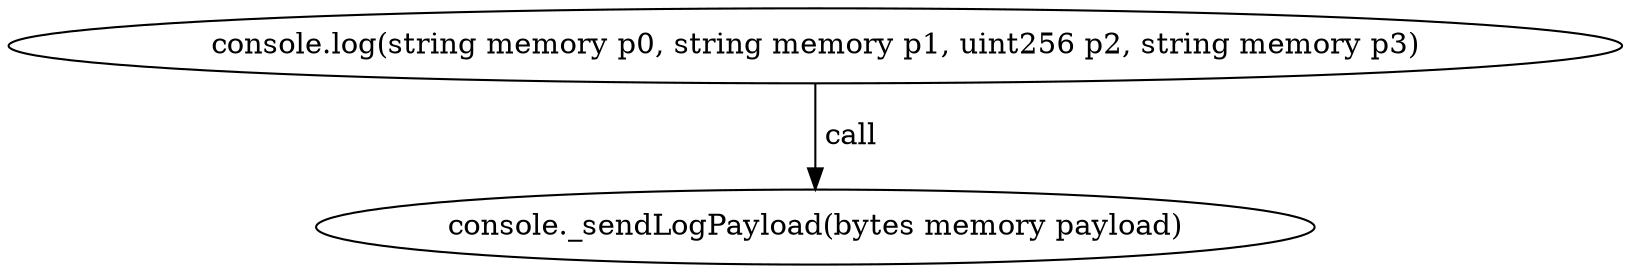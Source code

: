 digraph "" {
	graph [bb="0,0,647.55,124.8"];
	node [label="\N"];
	"console.log(string memory p0, string memory p1, uint256 p2, string memory p3)"	 [height=0.5,
		pos="323.77,106.8",
		width=8.9937];
	"console._sendLogPayload(bytes memory payload)"	 [height=0.5,
		pos="323.77,18",
		width=5.7372];
	"console.log(string memory p0, string memory p1, uint256 p2, string memory p3)" -> "console._sendLogPayload(bytes memory payload)" [key=call,
	label=" call",
	lp="335.63,62.4",
	pos="e,323.77,36.072 323.77,88.401 323.77,76.295 323.77,60.208 323.77,46.467"];
}
digraph "" {
	graph [bb="0,0,647.55,124.8"];
	node [label="\N"];
	"console.log(string memory p0, string memory p1, uint256 p2, string memory p3)"	 [height=0.5,
		pos="323.77,106.8",
		width=8.9937];
	"console._sendLogPayload(bytes memory payload)"	 [height=0.5,
		pos="323.77,18",
		width=5.7372];
	"console.log(string memory p0, string memory p1, uint256 p2, string memory p3)" -> "console._sendLogPayload(bytes memory payload)" [key=call,
	label=" call",
	lp="335.63,62.4",
	pos="e,323.77,36.072 323.77,88.401 323.77,76.295 323.77,60.208 323.77,46.467"];
}
